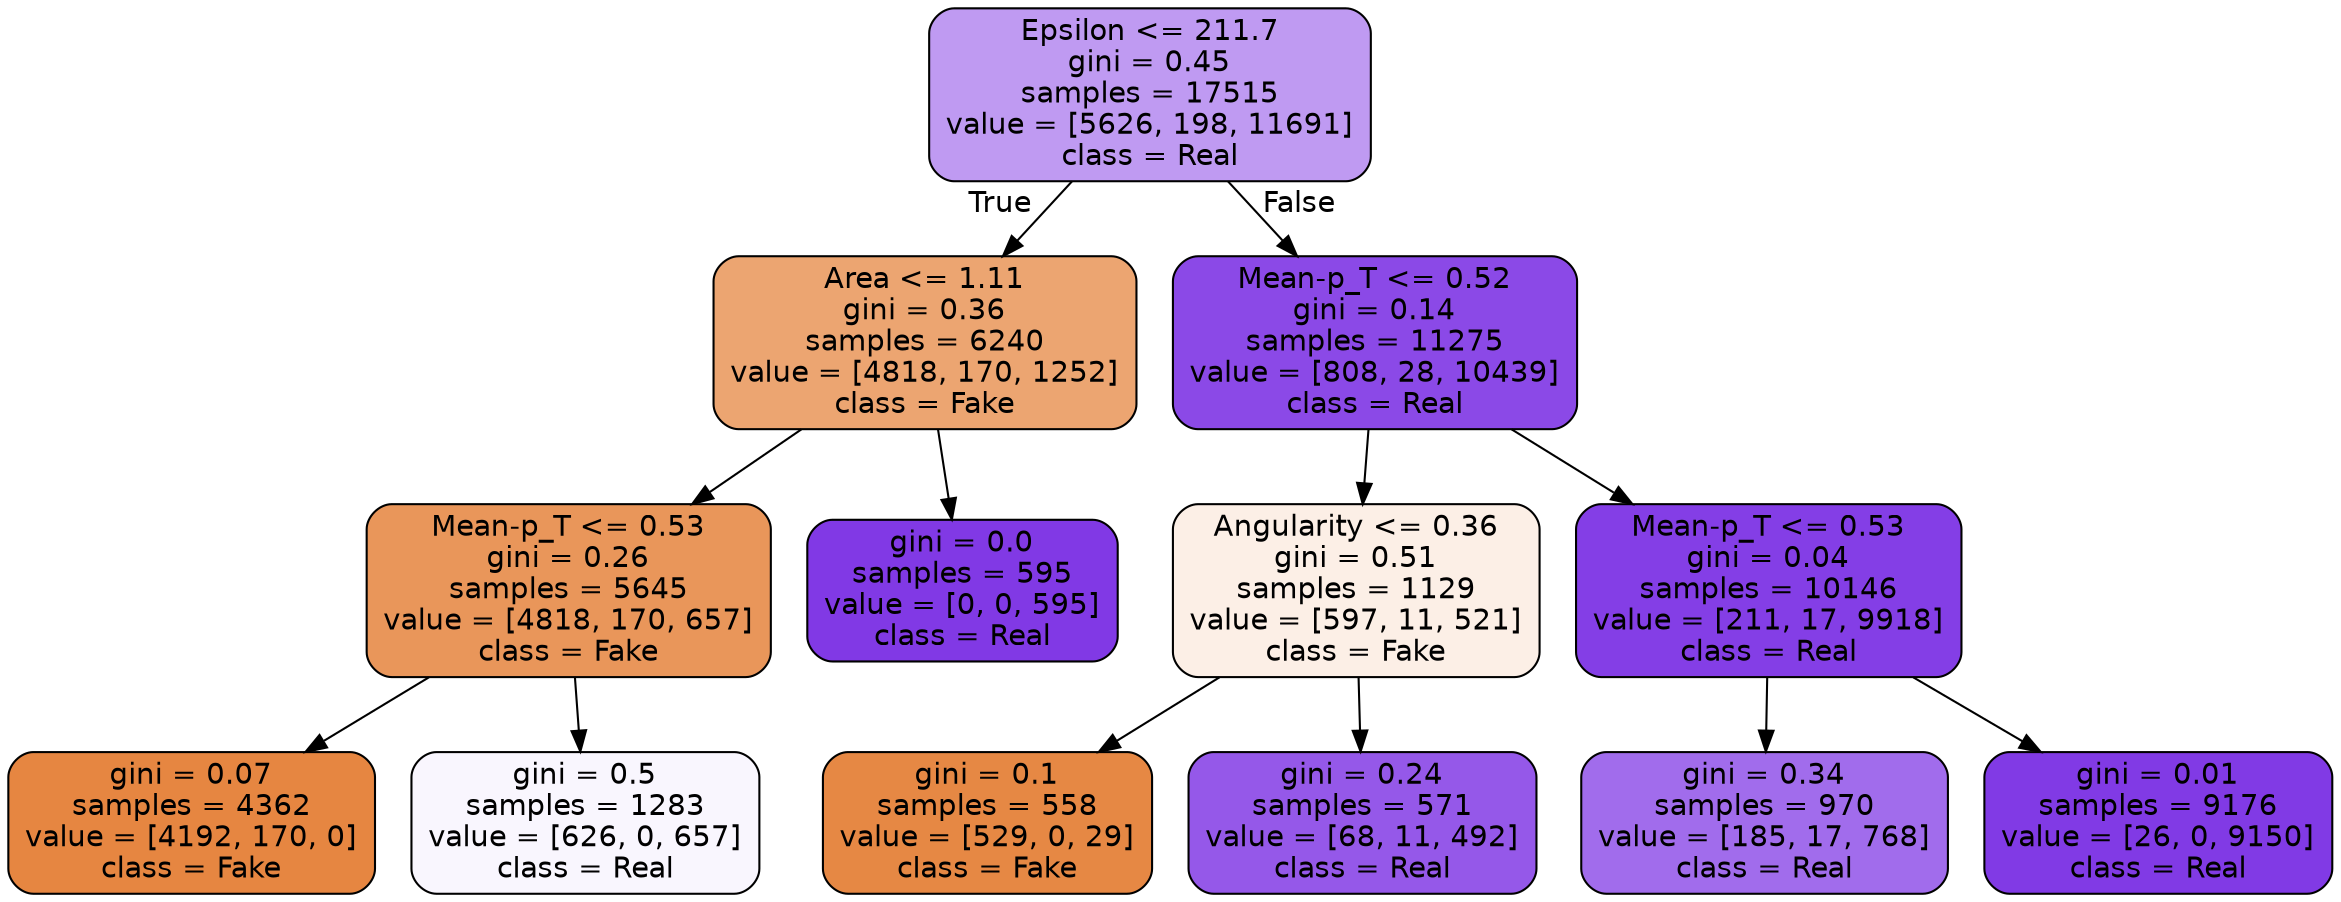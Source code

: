 digraph Tree {
node [shape=box, style="filled, rounded", color="black", fontname=helvetica] ;
edge [fontname=helvetica] ;
0 [label="Epsilon <= 211.7\ngini = 0.45\nsamples = 17515\nvalue = [5626, 198, 11691]\nclass = Real", fillcolor="#bf9af2"] ;
1 [label="Area <= 1.11\ngini = 0.36\nsamples = 6240\nvalue = [4818, 170, 1252]\nclass = Fake", fillcolor="#eca571"] ;
0 -> 1 [labeldistance=2.5, labelangle=45, headlabel="True"] ;
2 [label="Mean-p_T <= 0.53\ngini = 0.26\nsamples = 5645\nvalue = [4818, 170, 657]\nclass = Fake", fillcolor="#e9965a"] ;
1 -> 2 ;
3 [label="gini = 0.07\nsamples = 4362\nvalue = [4192, 170, 0]\nclass = Fake", fillcolor="#e68641"] ;
2 -> 3 ;
4 [label="gini = 0.5\nsamples = 1283\nvalue = [626, 0, 657]\nclass = Real", fillcolor="#f9f6fe"] ;
2 -> 4 ;
5 [label="gini = 0.0\nsamples = 595\nvalue = [0, 0, 595]\nclass = Real", fillcolor="#8139e5"] ;
1 -> 5 ;
6 [label="Mean-p_T <= 0.52\ngini = 0.14\nsamples = 11275\nvalue = [808, 28, 10439]\nclass = Real", fillcolor="#8b49e7"] ;
0 -> 6 [labeldistance=2.5, labelangle=-45, headlabel="False"] ;
7 [label="Angularity <= 0.36\ngini = 0.51\nsamples = 1129\nvalue = [597, 11, 521]\nclass = Fake", fillcolor="#fcefe6"] ;
6 -> 7 ;
8 [label="gini = 0.1\nsamples = 558\nvalue = [529, 0, 29]\nclass = Fake", fillcolor="#e68844"] ;
7 -> 8 ;
9 [label="gini = 0.24\nsamples = 571\nvalue = [68, 11, 492]\nclass = Real", fillcolor="#9558e9"] ;
7 -> 9 ;
10 [label="Mean-p_T <= 0.53\ngini = 0.04\nsamples = 10146\nvalue = [211, 17, 9918]\nclass = Real", fillcolor="#843ee6"] ;
6 -> 10 ;
11 [label="gini = 0.34\nsamples = 970\nvalue = [185, 17, 768]\nclass = Real", fillcolor="#a16cec"] ;
10 -> 11 ;
12 [label="gini = 0.01\nsamples = 9176\nvalue = [26, 0, 9150]\nclass = Real", fillcolor="#813ae5"] ;
10 -> 12 ;
}